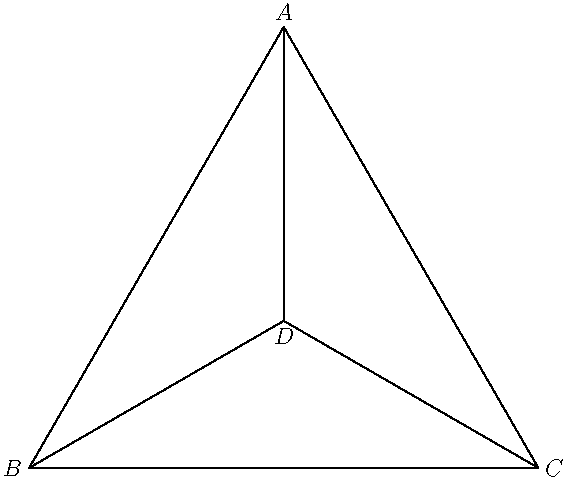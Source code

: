size(10cm,0);
import math;

pair b=(0,0), c=(1,0);
pair a=extension(b,b+dir(60),c,c+dir(120));
pair d=extension(b,b+dir(30),a,a+dir(270));

draw(a--b--c--a--d--b^^d--c);
label("$A$",a,N);
label("$B$",b,W);
label("$C$",c,E);
label("$D$",d,S);
